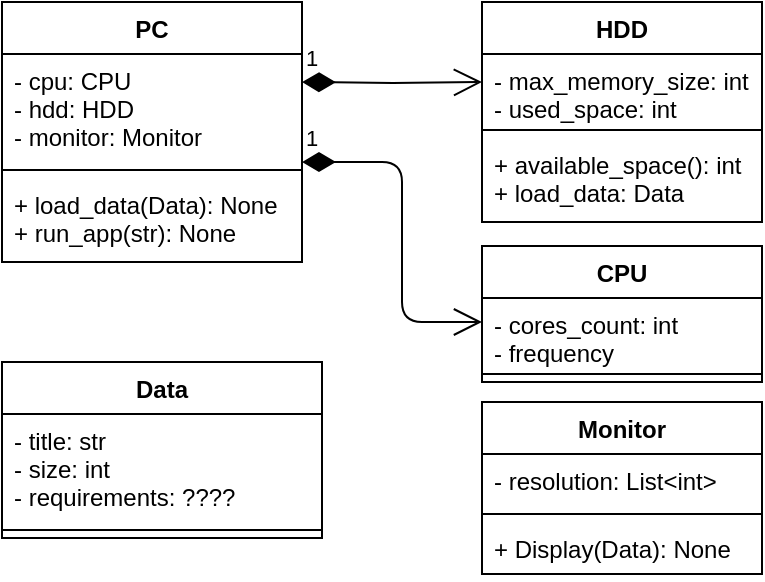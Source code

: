 <mxfile version="14.6.11" type="github"><diagram id="5fv5Lc0ldfRxc4qM8WCB" name="Page-1"><mxGraphModel dx="952" dy="527" grid="1" gridSize="10" guides="1" tooltips="1" connect="1" arrows="1" fold="1" page="1" pageScale="1" pageWidth="827" pageHeight="1169" math="0" shadow="0"><root><mxCell id="0"/><mxCell id="1" parent="0"/><mxCell id="7rf_EZwzkx526zUisE72-7" value="PC" style="swimlane;fontStyle=1;align=center;verticalAlign=top;childLayout=stackLayout;horizontal=1;startSize=26;horizontalStack=0;resizeParent=1;resizeParentMax=0;resizeLast=0;collapsible=1;marginBottom=0;" parent="1" vertex="1"><mxGeometry x="60" y="100" width="150" height="130" as="geometry"/></mxCell><mxCell id="7rf_EZwzkx526zUisE72-8" value="- cpu: CPU&#10;- hdd: HDD&#10;- monitor: Monitor" style="text;strokeColor=none;fillColor=none;align=left;verticalAlign=top;spacingLeft=4;spacingRight=4;overflow=hidden;rotatable=0;points=[[0,0.5],[1,0.5]];portConstraint=eastwest;" parent="7rf_EZwzkx526zUisE72-7" vertex="1"><mxGeometry y="26" width="150" height="54" as="geometry"/></mxCell><mxCell id="7rf_EZwzkx526zUisE72-9" value="" style="line;strokeWidth=1;fillColor=none;align=left;verticalAlign=middle;spacingTop=-1;spacingLeft=3;spacingRight=3;rotatable=0;labelPosition=right;points=[];portConstraint=eastwest;" parent="7rf_EZwzkx526zUisE72-7" vertex="1"><mxGeometry y="80" width="150" height="8" as="geometry"/></mxCell><mxCell id="7rf_EZwzkx526zUisE72-10" value="+ load_data(Data): None&#10;+ run_app(str): None" style="text;strokeColor=none;fillColor=none;align=left;verticalAlign=top;spacingLeft=4;spacingRight=4;overflow=hidden;rotatable=0;points=[[0,0.5],[1,0.5]];portConstraint=eastwest;" parent="7rf_EZwzkx526zUisE72-7" vertex="1"><mxGeometry y="88" width="150" height="42" as="geometry"/></mxCell><mxCell id="7rf_EZwzkx526zUisE72-11" value="HDD" style="swimlane;fontStyle=1;align=center;verticalAlign=top;childLayout=stackLayout;horizontal=1;startSize=26;horizontalStack=0;resizeParent=1;resizeParentMax=0;resizeLast=0;collapsible=1;marginBottom=0;" parent="1" vertex="1"><mxGeometry x="300" y="100" width="140" height="110" as="geometry"/></mxCell><mxCell id="7rf_EZwzkx526zUisE72-12" value="- max_memory_size: int&#10;- used_space: int" style="text;strokeColor=none;fillColor=none;align=left;verticalAlign=top;spacingLeft=4;spacingRight=4;overflow=hidden;rotatable=0;points=[[0,0.5],[1,0.5]];portConstraint=eastwest;" parent="7rf_EZwzkx526zUisE72-11" vertex="1"><mxGeometry y="26" width="140" height="34" as="geometry"/></mxCell><mxCell id="7rf_EZwzkx526zUisE72-13" value="" style="line;strokeWidth=1;fillColor=none;align=left;verticalAlign=middle;spacingTop=-1;spacingLeft=3;spacingRight=3;rotatable=0;labelPosition=right;points=[];portConstraint=eastwest;" parent="7rf_EZwzkx526zUisE72-11" vertex="1"><mxGeometry y="60" width="140" height="8" as="geometry"/></mxCell><mxCell id="7rf_EZwzkx526zUisE72-14" value="+ available_space(): int&#10;+ load_data: Data" style="text;strokeColor=none;fillColor=none;align=left;verticalAlign=top;spacingLeft=4;spacingRight=4;overflow=hidden;rotatable=0;points=[[0,0.5],[1,0.5]];portConstraint=eastwest;" parent="7rf_EZwzkx526zUisE72-11" vertex="1"><mxGeometry y="68" width="140" height="42" as="geometry"/></mxCell><mxCell id="7rf_EZwzkx526zUisE72-15" value="1" style="endArrow=open;html=1;endSize=12;startArrow=diamondThin;startSize=14;startFill=1;edgeStyle=orthogonalEdgeStyle;align=left;verticalAlign=bottom;entryX=0;entryY=0.412;entryDx=0;entryDy=0;entryPerimeter=0;" parent="1" target="7rf_EZwzkx526zUisE72-12" edge="1"><mxGeometry x="-1" y="3" relative="1" as="geometry"><mxPoint x="210" y="140" as="sourcePoint"/><mxPoint x="250" y="140" as="targetPoint"/></mxGeometry></mxCell><mxCell id="7rf_EZwzkx526zUisE72-20" value="CPU" style="swimlane;fontStyle=1;align=center;verticalAlign=top;childLayout=stackLayout;horizontal=1;startSize=26;horizontalStack=0;resizeParent=1;resizeParentMax=0;resizeLast=0;collapsible=1;marginBottom=0;" parent="1" vertex="1"><mxGeometry x="300" y="222" width="140" height="68" as="geometry"/></mxCell><mxCell id="7rf_EZwzkx526zUisE72-21" value="- cores_count: int&#10;- frequency" style="text;strokeColor=none;fillColor=none;align=left;verticalAlign=top;spacingLeft=4;spacingRight=4;overflow=hidden;rotatable=0;points=[[0,0.5],[1,0.5]];portConstraint=eastwest;" parent="7rf_EZwzkx526zUisE72-20" vertex="1"><mxGeometry y="26" width="140" height="34" as="geometry"/></mxCell><mxCell id="7rf_EZwzkx526zUisE72-22" value="" style="line;strokeWidth=1;fillColor=none;align=left;verticalAlign=middle;spacingTop=-1;spacingLeft=3;spacingRight=3;rotatable=0;labelPosition=right;points=[];portConstraint=eastwest;" parent="7rf_EZwzkx526zUisE72-20" vertex="1"><mxGeometry y="60" width="140" height="8" as="geometry"/></mxCell><mxCell id="7rf_EZwzkx526zUisE72-24" value="1" style="endArrow=open;html=1;endSize=12;startArrow=diamondThin;startSize=14;startFill=1;edgeStyle=orthogonalEdgeStyle;align=left;verticalAlign=bottom;" parent="1" edge="1"><mxGeometry x="-1" y="3" relative="1" as="geometry"><mxPoint x="210" y="180" as="sourcePoint"/><mxPoint x="300" y="260" as="targetPoint"/><Array as="points"><mxPoint x="210" y="180"/><mxPoint x="260" y="180"/><mxPoint x="260" y="260"/></Array></mxGeometry></mxCell><mxCell id="7rf_EZwzkx526zUisE72-25" value="Monitor" style="swimlane;fontStyle=1;align=center;verticalAlign=top;childLayout=stackLayout;horizontal=1;startSize=26;horizontalStack=0;resizeParent=1;resizeParentMax=0;resizeLast=0;collapsible=1;marginBottom=0;" parent="1" vertex="1"><mxGeometry x="300" y="300" width="140" height="86" as="geometry"/></mxCell><mxCell id="7rf_EZwzkx526zUisE72-26" value="- resolution: List&lt;int&gt;" style="text;strokeColor=none;fillColor=none;align=left;verticalAlign=top;spacingLeft=4;spacingRight=4;overflow=hidden;rotatable=0;points=[[0,0.5],[1,0.5]];portConstraint=eastwest;" parent="7rf_EZwzkx526zUisE72-25" vertex="1"><mxGeometry y="26" width="140" height="26" as="geometry"/></mxCell><mxCell id="7rf_EZwzkx526zUisE72-27" value="" style="line;strokeWidth=1;fillColor=none;align=left;verticalAlign=middle;spacingTop=-1;spacingLeft=3;spacingRight=3;rotatable=0;labelPosition=right;points=[];portConstraint=eastwest;" parent="7rf_EZwzkx526zUisE72-25" vertex="1"><mxGeometry y="52" width="140" height="8" as="geometry"/></mxCell><mxCell id="7rf_EZwzkx526zUisE72-28" value="+ Display(Data): None" style="text;strokeColor=none;fillColor=none;align=left;verticalAlign=top;spacingLeft=4;spacingRight=4;overflow=hidden;rotatable=0;points=[[0,0.5],[1,0.5]];portConstraint=eastwest;" parent="7rf_EZwzkx526zUisE72-25" vertex="1"><mxGeometry y="60" width="140" height="26" as="geometry"/></mxCell><mxCell id="7rf_EZwzkx526zUisE72-29" value="Data" style="swimlane;fontStyle=1;align=center;verticalAlign=top;childLayout=stackLayout;horizontal=1;startSize=26;horizontalStack=0;resizeParent=1;resizeParentMax=0;resizeLast=0;collapsible=1;marginBottom=0;" parent="1" vertex="1"><mxGeometry x="60" y="280" width="160" height="88" as="geometry"/></mxCell><mxCell id="7rf_EZwzkx526zUisE72-30" value="- title: str&#10;- size: int&#10;- requirements: ????" style="text;strokeColor=none;fillColor=none;align=left;verticalAlign=top;spacingLeft=4;spacingRight=4;overflow=hidden;rotatable=0;points=[[0,0.5],[1,0.5]];portConstraint=eastwest;" parent="7rf_EZwzkx526zUisE72-29" vertex="1"><mxGeometry y="26" width="160" height="54" as="geometry"/></mxCell><mxCell id="7rf_EZwzkx526zUisE72-31" value="" style="line;strokeWidth=1;fillColor=none;align=left;verticalAlign=middle;spacingTop=-1;spacingLeft=3;spacingRight=3;rotatable=0;labelPosition=right;points=[];portConstraint=eastwest;" parent="7rf_EZwzkx526zUisE72-29" vertex="1"><mxGeometry y="80" width="160" height="8" as="geometry"/></mxCell></root></mxGraphModel></diagram></mxfile>